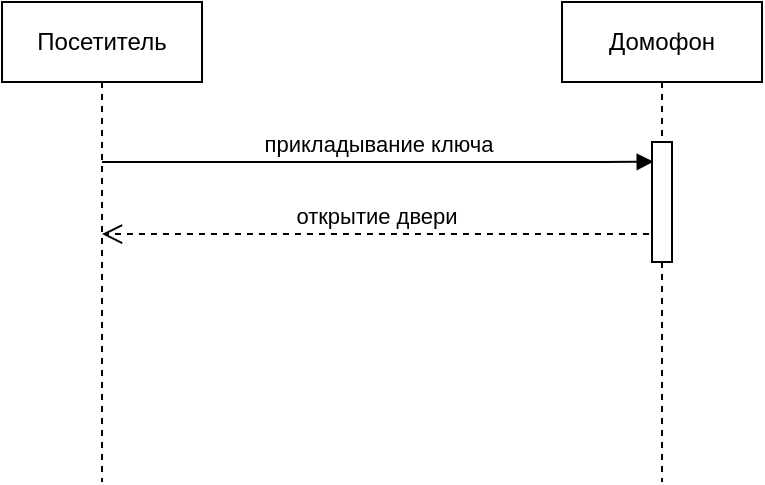 <mxfile version="17.1.3" type="device"><diagram id="lGP9C5vFM9kXyNuCe12Z" name="Page-1"><mxGraphModel dx="1422" dy="762" grid="1" gridSize="10" guides="1" tooltips="1" connect="1" arrows="1" fold="1" page="1" pageScale="1" pageWidth="850" pageHeight="1100" math="0" shadow="0"><root><mxCell id="0"/><mxCell id="1" parent="0"/><mxCell id="cPLKCwzighGKX_5MuSRi-2" value="Посетитель" style="shape=umlLifeline;perimeter=lifelinePerimeter;whiteSpace=wrap;html=1;container=1;collapsible=0;recursiveResize=0;outlineConnect=0;" parent="1" vertex="1"><mxGeometry x="40" y="10" width="100" height="240" as="geometry"/></mxCell><mxCell id="cPLKCwzighGKX_5MuSRi-6" value="прикладывание ключа" style="html=1;verticalAlign=bottom;endArrow=block;rounded=0;entryX=0.086;entryY=0.164;entryDx=0;entryDy=0;entryPerimeter=0;" parent="cPLKCwzighGKX_5MuSRi-2" target="cPLKCwzighGKX_5MuSRi-5" edge="1"><mxGeometry width="80" relative="1" as="geometry"><mxPoint x="50" y="80" as="sourcePoint"/><mxPoint x="130" y="80" as="targetPoint"/><Array as="points"><mxPoint x="300" y="80"/></Array></mxGeometry></mxCell><mxCell id="cPLKCwzighGKX_5MuSRi-3" value="Домофон" style="shape=umlLifeline;perimeter=lifelinePerimeter;whiteSpace=wrap;html=1;container=1;collapsible=0;recursiveResize=0;outlineConnect=0;" parent="1" vertex="1"><mxGeometry x="320" y="10" width="100" height="240" as="geometry"/></mxCell><mxCell id="cPLKCwzighGKX_5MuSRi-5" value="" style="html=1;points=[];perimeter=orthogonalPerimeter;" parent="cPLKCwzighGKX_5MuSRi-3" vertex="1"><mxGeometry x="45" y="70" width="10" height="60" as="geometry"/></mxCell><mxCell id="cPLKCwzighGKX_5MuSRi-7" value="открытие двери" style="html=1;verticalAlign=bottom;endArrow=open;dashed=1;endSize=8;rounded=0;exitX=-0.152;exitY=0.767;exitDx=0;exitDy=0;exitPerimeter=0;" parent="1" source="cPLKCwzighGKX_5MuSRi-5" target="cPLKCwzighGKX_5MuSRi-2" edge="1"><mxGeometry relative="1" as="geometry"><mxPoint x="360" y="110" as="sourcePoint"/><mxPoint x="280" y="110" as="targetPoint"/></mxGeometry></mxCell></root></mxGraphModel></diagram></mxfile>